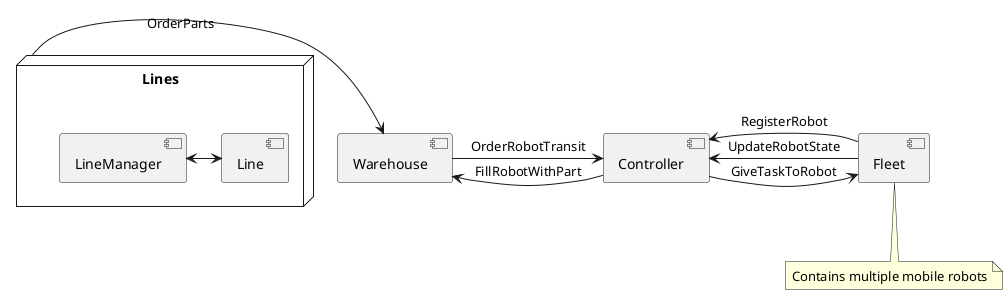 @startuml

component Warehouse
component Controller
component Fleet 
note as MobileRobotsNote
    Contains multiple mobile robots
end note

Fleet .. MobileRobotsNote

node "Lines" {
    [LineManager] <-> [Line]
}

Lines -> Warehouse : OrderParts

Warehouse -> Controller : OrderRobotTransit
Controller -> Fleet : GiveTaskToRobot
Controller -> Warehouse : FillRobotWithPart
Fleet -> Controller : UpdateRobotState
Fleet -> Controller : RegisterRobot

@enduml